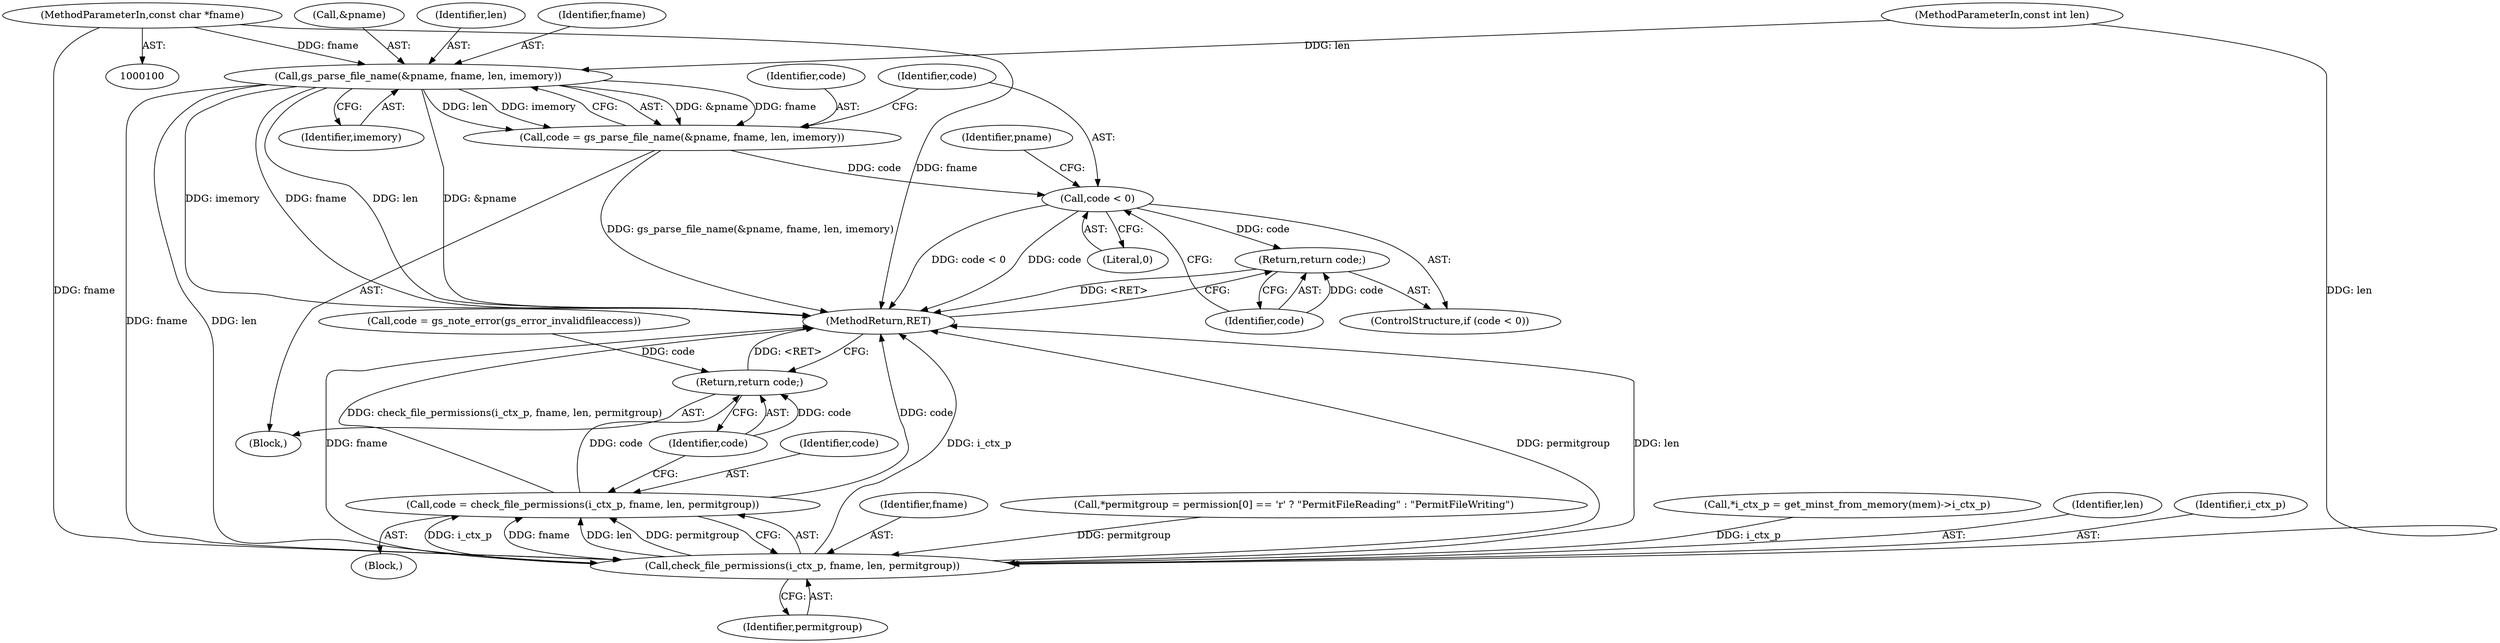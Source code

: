 digraph "0_ghostscript_b60d50b7567369ad856cebe1efb6cd7dd2284219@pointer" {
"1000102" [label="(MethodParameterIn,const char *fname)"];
"1000128" [label="(Call,gs_parse_file_name(&pname, fname, len, imemory))"];
"1000126" [label="(Call,code = gs_parse_file_name(&pname, fname, len, imemory))"];
"1000135" [label="(Call,code < 0)"];
"1000138" [label="(Return,return code;)"];
"1000167" [label="(Call,check_file_permissions(i_ctx_p, fname, len, permitgroup))"];
"1000165" [label="(Call,code = check_file_permissions(i_ctx_p, fname, len, permitgroup))"];
"1000172" [label="(Return,return code;)"];
"1000159" [label="(Call,code = gs_note_error(gs_error_invalidfileaccess))"];
"1000165" [label="(Call,code = check_file_permissions(i_ctx_p, fname, len, permitgroup))"];
"1000169" [label="(Identifier,fname)"];
"1000166" [label="(Identifier,code)"];
"1000171" [label="(Identifier,permitgroup)"];
"1000139" [label="(Identifier,code)"];
"1000137" [label="(Literal,0)"];
"1000127" [label="(Identifier,code)"];
"1000173" [label="(Identifier,code)"];
"1000131" [label="(Identifier,fname)"];
"1000115" [label="(Call,*permitgroup = permission[0] == 'r' ? \"PermitFileReading\" : \"PermitFileWriting\")"];
"1000103" [label="(MethodParameterIn,const int len)"];
"1000172" [label="(Return,return code;)"];
"1000102" [label="(MethodParameterIn,const char *fname)"];
"1000126" [label="(Call,code = gs_parse_file_name(&pname, fname, len, imemory))"];
"1000128" [label="(Call,gs_parse_file_name(&pname, fname, len, imemory))"];
"1000107" [label="(Call,*i_ctx_p = get_minst_from_memory(mem)->i_ctx_p)"];
"1000164" [label="(Block,)"];
"1000170" [label="(Identifier,len)"];
"1000129" [label="(Call,&pname)"];
"1000132" [label="(Identifier,len)"];
"1000138" [label="(Return,return code;)"];
"1000167" [label="(Call,check_file_permissions(i_ctx_p, fname, len, permitgroup))"];
"1000174" [label="(MethodReturn,RET)"];
"1000136" [label="(Identifier,code)"];
"1000105" [label="(Block,)"];
"1000133" [label="(Identifier,imemory)"];
"1000168" [label="(Identifier,i_ctx_p)"];
"1000135" [label="(Call,code < 0)"];
"1000134" [label="(ControlStructure,if (code < 0))"];
"1000143" [label="(Identifier,pname)"];
"1000102" -> "1000100"  [label="AST: "];
"1000102" -> "1000174"  [label="DDG: fname"];
"1000102" -> "1000128"  [label="DDG: fname"];
"1000102" -> "1000167"  [label="DDG: fname"];
"1000128" -> "1000126"  [label="AST: "];
"1000128" -> "1000133"  [label="CFG: "];
"1000129" -> "1000128"  [label="AST: "];
"1000131" -> "1000128"  [label="AST: "];
"1000132" -> "1000128"  [label="AST: "];
"1000133" -> "1000128"  [label="AST: "];
"1000126" -> "1000128"  [label="CFG: "];
"1000128" -> "1000174"  [label="DDG: len"];
"1000128" -> "1000174"  [label="DDG: &pname"];
"1000128" -> "1000174"  [label="DDG: imemory"];
"1000128" -> "1000174"  [label="DDG: fname"];
"1000128" -> "1000126"  [label="DDG: &pname"];
"1000128" -> "1000126"  [label="DDG: fname"];
"1000128" -> "1000126"  [label="DDG: len"];
"1000128" -> "1000126"  [label="DDG: imemory"];
"1000103" -> "1000128"  [label="DDG: len"];
"1000128" -> "1000167"  [label="DDG: fname"];
"1000128" -> "1000167"  [label="DDG: len"];
"1000126" -> "1000105"  [label="AST: "];
"1000127" -> "1000126"  [label="AST: "];
"1000136" -> "1000126"  [label="CFG: "];
"1000126" -> "1000174"  [label="DDG: gs_parse_file_name(&pname, fname, len, imemory)"];
"1000126" -> "1000135"  [label="DDG: code"];
"1000135" -> "1000134"  [label="AST: "];
"1000135" -> "1000137"  [label="CFG: "];
"1000136" -> "1000135"  [label="AST: "];
"1000137" -> "1000135"  [label="AST: "];
"1000139" -> "1000135"  [label="CFG: "];
"1000143" -> "1000135"  [label="CFG: "];
"1000135" -> "1000174"  [label="DDG: code < 0"];
"1000135" -> "1000174"  [label="DDG: code"];
"1000135" -> "1000138"  [label="DDG: code"];
"1000138" -> "1000134"  [label="AST: "];
"1000138" -> "1000139"  [label="CFG: "];
"1000139" -> "1000138"  [label="AST: "];
"1000174" -> "1000138"  [label="CFG: "];
"1000138" -> "1000174"  [label="DDG: <RET>"];
"1000139" -> "1000138"  [label="DDG: code"];
"1000167" -> "1000165"  [label="AST: "];
"1000167" -> "1000171"  [label="CFG: "];
"1000168" -> "1000167"  [label="AST: "];
"1000169" -> "1000167"  [label="AST: "];
"1000170" -> "1000167"  [label="AST: "];
"1000171" -> "1000167"  [label="AST: "];
"1000165" -> "1000167"  [label="CFG: "];
"1000167" -> "1000174"  [label="DDG: fname"];
"1000167" -> "1000174"  [label="DDG: i_ctx_p"];
"1000167" -> "1000174"  [label="DDG: permitgroup"];
"1000167" -> "1000174"  [label="DDG: len"];
"1000167" -> "1000165"  [label="DDG: i_ctx_p"];
"1000167" -> "1000165"  [label="DDG: fname"];
"1000167" -> "1000165"  [label="DDG: len"];
"1000167" -> "1000165"  [label="DDG: permitgroup"];
"1000107" -> "1000167"  [label="DDG: i_ctx_p"];
"1000103" -> "1000167"  [label="DDG: len"];
"1000115" -> "1000167"  [label="DDG: permitgroup"];
"1000165" -> "1000164"  [label="AST: "];
"1000166" -> "1000165"  [label="AST: "];
"1000173" -> "1000165"  [label="CFG: "];
"1000165" -> "1000174"  [label="DDG: code"];
"1000165" -> "1000174"  [label="DDG: check_file_permissions(i_ctx_p, fname, len, permitgroup)"];
"1000165" -> "1000172"  [label="DDG: code"];
"1000172" -> "1000105"  [label="AST: "];
"1000172" -> "1000173"  [label="CFG: "];
"1000173" -> "1000172"  [label="AST: "];
"1000174" -> "1000172"  [label="CFG: "];
"1000172" -> "1000174"  [label="DDG: <RET>"];
"1000173" -> "1000172"  [label="DDG: code"];
"1000159" -> "1000172"  [label="DDG: code"];
}
